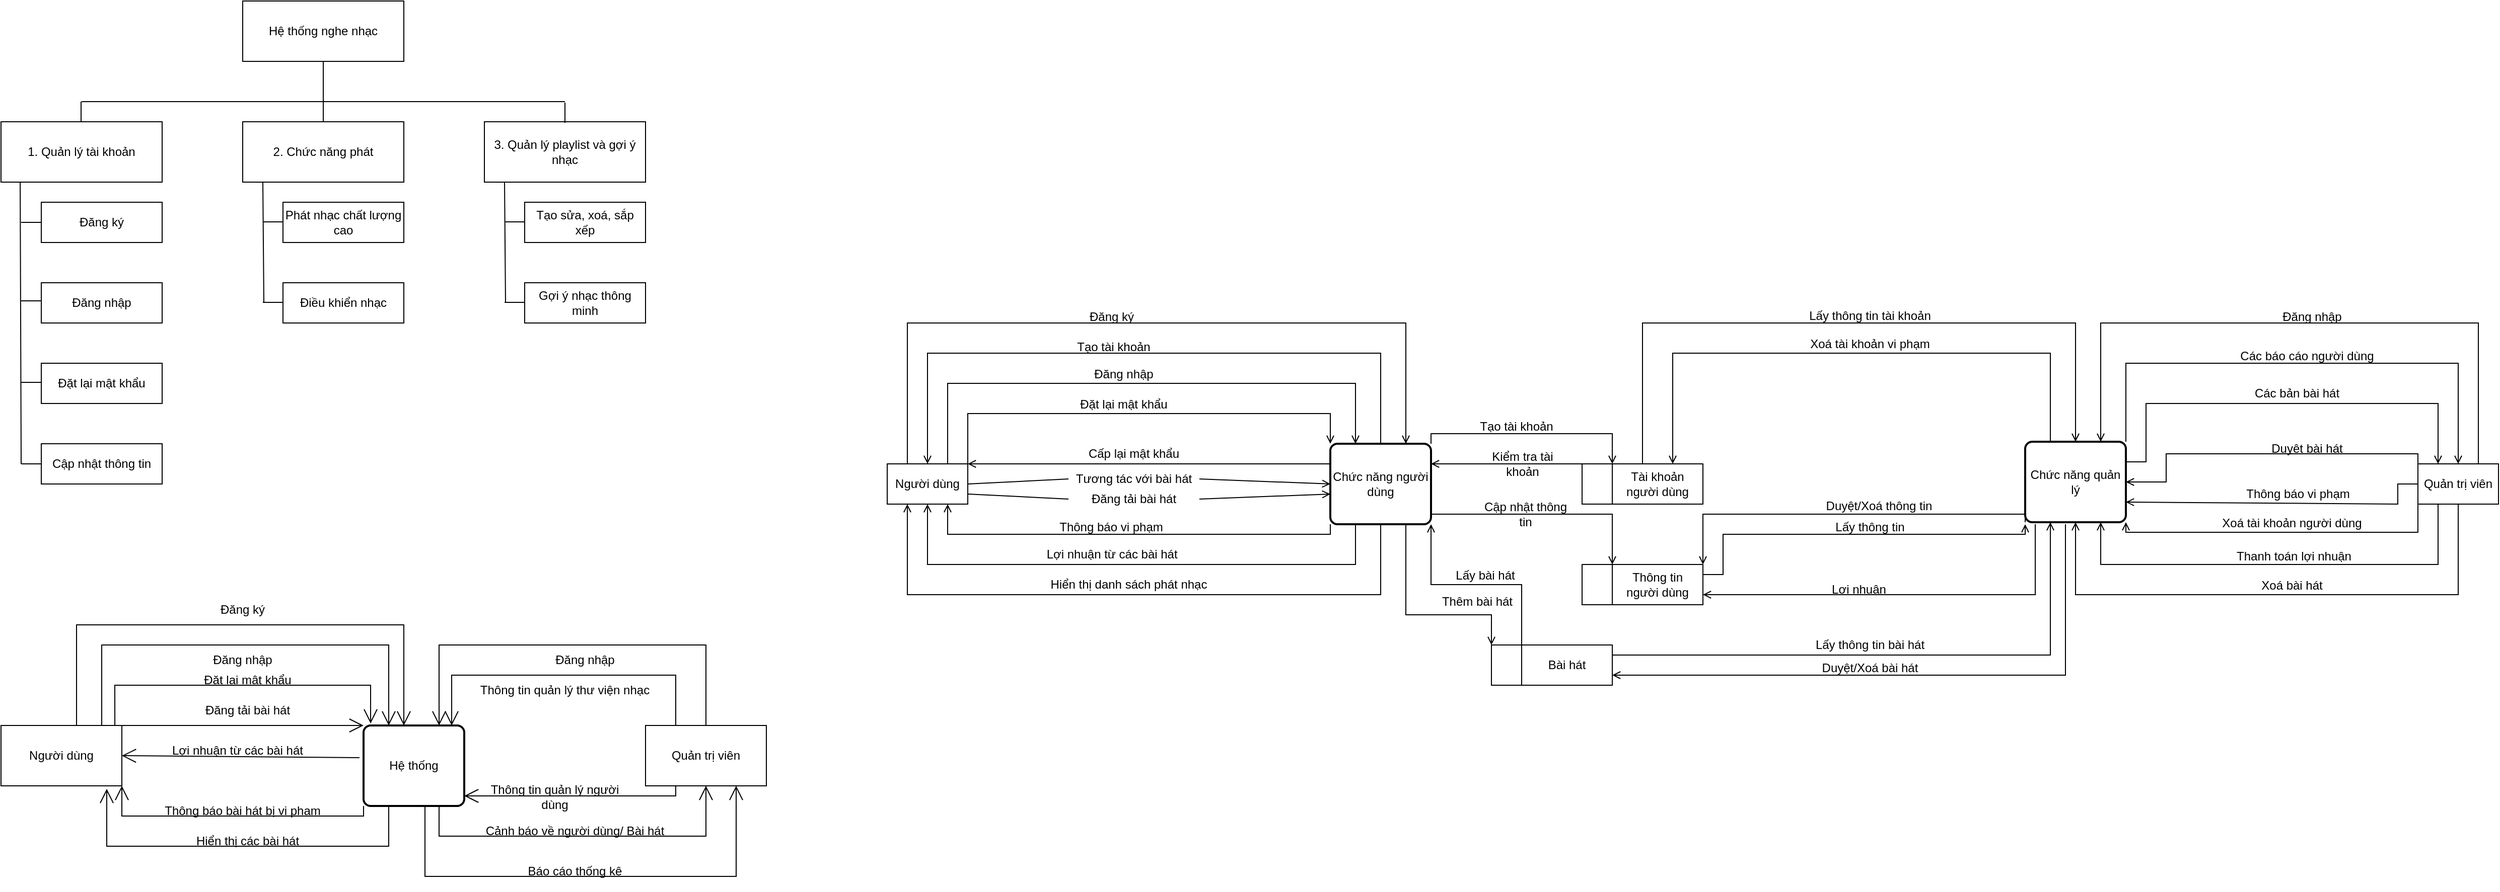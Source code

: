 <mxfile version="28.2.0">
  <diagram name="Page-1" id="jg1glHqC9N-LQ5U4aJBM">
    <mxGraphModel grid="1" page="1" gridSize="10" guides="1" tooltips="1" connect="1" arrows="1" fold="1" pageScale="1" pageWidth="850" pageHeight="1100" math="0" shadow="0">
      <root>
        <mxCell id="0" />
        <mxCell id="1" parent="0" />
        <mxCell id="XzdDx6QtaAeYaHs__PBW-1" value="Hệ thống nghe nhạc" style="rounded=0;whiteSpace=wrap;html=1;" vertex="1" parent="1">
          <mxGeometry x="280" y="160" width="160" height="60" as="geometry" />
        </mxCell>
        <mxCell id="XzdDx6QtaAeYaHs__PBW-2" value="1. Quản lý tài khoản" style="rounded=0;whiteSpace=wrap;html=1;" vertex="1" parent="1">
          <mxGeometry x="40" y="280" width="160" height="60" as="geometry" />
        </mxCell>
        <mxCell id="XzdDx6QtaAeYaHs__PBW-5" value="2. Chức năng phát" style="rounded=0;whiteSpace=wrap;html=1;" vertex="1" parent="1">
          <mxGeometry x="280" y="280" width="160" height="60" as="geometry" />
        </mxCell>
        <mxCell id="XzdDx6QtaAeYaHs__PBW-7" value="3. Quản lý playlist và gợi ý nhạc" style="rounded=0;whiteSpace=wrap;html=1;" vertex="1" parent="1">
          <mxGeometry x="520" y="280" width="160" height="60" as="geometry" />
        </mxCell>
        <mxCell id="XzdDx6QtaAeYaHs__PBW-8" value="Đăng ký" style="rounded=0;whiteSpace=wrap;html=1;" vertex="1" parent="1">
          <mxGeometry x="80" y="360" width="120" height="40" as="geometry" />
        </mxCell>
        <mxCell id="XzdDx6QtaAeYaHs__PBW-9" value="Đăng nhập" style="rounded=0;whiteSpace=wrap;html=1;" vertex="1" parent="1">
          <mxGeometry x="80" y="440" width="120" height="40" as="geometry" />
        </mxCell>
        <mxCell id="XzdDx6QtaAeYaHs__PBW-10" value="Đặt lại mật khẩu" style="rounded=0;whiteSpace=wrap;html=1;" vertex="1" parent="1">
          <mxGeometry x="80" y="520" width="120" height="40" as="geometry" />
        </mxCell>
        <mxCell id="XzdDx6QtaAeYaHs__PBW-11" value="Cập nhật thông tin" style="rounded=0;whiteSpace=wrap;html=1;" vertex="1" parent="1">
          <mxGeometry x="80" y="600" width="120" height="40" as="geometry" />
        </mxCell>
        <mxCell id="XzdDx6QtaAeYaHs__PBW-12" value="Tạo sửa, xoá, sắp xếp" style="rounded=0;whiteSpace=wrap;html=1;" vertex="1" parent="1">
          <mxGeometry x="560" y="360" width="120" height="40" as="geometry" />
        </mxCell>
        <mxCell id="XzdDx6QtaAeYaHs__PBW-13" value="Phát nhạc chất lượng cao" style="rounded=0;whiteSpace=wrap;html=1;" vertex="1" parent="1">
          <mxGeometry x="320" y="360" width="120" height="40" as="geometry" />
        </mxCell>
        <mxCell id="XzdDx6QtaAeYaHs__PBW-14" value="Điều khiển nhạc" style="rounded=0;whiteSpace=wrap;html=1;" vertex="1" parent="1">
          <mxGeometry x="320" y="440" width="120" height="40" as="geometry" />
        </mxCell>
        <mxCell id="XzdDx6QtaAeYaHs__PBW-15" value="Gợi ý nhạc thông minh" style="rounded=0;whiteSpace=wrap;html=1;" vertex="1" parent="1">
          <mxGeometry x="560" y="440" width="120" height="40" as="geometry" />
        </mxCell>
        <mxCell id="XzdDx6QtaAeYaHs__PBW-16" value="" style="endArrow=none;html=1;rounded=0;exitX=0.119;exitY=1;exitDx=0;exitDy=0;exitPerimeter=0;" edge="1" parent="1" source="XzdDx6QtaAeYaHs__PBW-2">
          <mxGeometry width="50" height="50" relative="1" as="geometry">
            <mxPoint x="30" y="360" as="sourcePoint" />
            <mxPoint x="60" y="620" as="targetPoint" />
          </mxGeometry>
        </mxCell>
        <mxCell id="XzdDx6QtaAeYaHs__PBW-17" value="" style="endArrow=none;html=1;rounded=0;entryX=0;entryY=0.5;entryDx=0;entryDy=0;" edge="1" parent="1" target="XzdDx6QtaAeYaHs__PBW-8">
          <mxGeometry width="50" height="50" relative="1" as="geometry">
            <mxPoint x="60" y="380" as="sourcePoint" />
            <mxPoint x="210" y="710" as="targetPoint" />
          </mxGeometry>
        </mxCell>
        <mxCell id="XzdDx6QtaAeYaHs__PBW-18" value="" style="endArrow=none;html=1;rounded=0;entryX=0;entryY=0.5;entryDx=0;entryDy=0;" edge="1" parent="1">
          <mxGeometry width="50" height="50" relative="1" as="geometry">
            <mxPoint x="60" y="458" as="sourcePoint" />
            <mxPoint x="80" y="458" as="targetPoint" />
          </mxGeometry>
        </mxCell>
        <mxCell id="XzdDx6QtaAeYaHs__PBW-19" value="" style="endArrow=none;html=1;rounded=0;entryX=0;entryY=0.5;entryDx=0;entryDy=0;" edge="1" parent="1">
          <mxGeometry width="50" height="50" relative="1" as="geometry">
            <mxPoint x="60" y="539" as="sourcePoint" />
            <mxPoint x="80" y="539" as="targetPoint" />
          </mxGeometry>
        </mxCell>
        <mxCell id="XzdDx6QtaAeYaHs__PBW-20" value="" style="endArrow=none;html=1;rounded=0;entryX=0;entryY=0.5;entryDx=0;entryDy=0;" edge="1" parent="1">
          <mxGeometry width="50" height="50" relative="1" as="geometry">
            <mxPoint x="60" y="620" as="sourcePoint" />
            <mxPoint x="80" y="620" as="targetPoint" />
          </mxGeometry>
        </mxCell>
        <mxCell id="XzdDx6QtaAeYaHs__PBW-21" value="" style="endArrow=none;html=1;rounded=0;exitX=0.119;exitY=1;exitDx=0;exitDy=0;exitPerimeter=0;" edge="1" parent="1">
          <mxGeometry width="50" height="50" relative="1" as="geometry">
            <mxPoint x="300" y="340" as="sourcePoint" />
            <mxPoint x="301" y="460" as="targetPoint" />
          </mxGeometry>
        </mxCell>
        <mxCell id="XzdDx6QtaAeYaHs__PBW-23" value="" style="endArrow=none;html=1;rounded=0;entryX=0;entryY=0.5;entryDx=0;entryDy=0;" edge="1" parent="1">
          <mxGeometry width="50" height="50" relative="1" as="geometry">
            <mxPoint x="300" y="379.5" as="sourcePoint" />
            <mxPoint x="320" y="379.5" as="targetPoint" />
          </mxGeometry>
        </mxCell>
        <mxCell id="XzdDx6QtaAeYaHs__PBW-24" value="" style="endArrow=none;html=1;rounded=0;entryX=0;entryY=0.5;entryDx=0;entryDy=0;" edge="1" parent="1">
          <mxGeometry width="50" height="50" relative="1" as="geometry">
            <mxPoint x="300" y="459.5" as="sourcePoint" />
            <mxPoint x="320" y="459.5" as="targetPoint" />
          </mxGeometry>
        </mxCell>
        <mxCell id="XzdDx6QtaAeYaHs__PBW-25" value="" style="endArrow=none;html=1;rounded=0;exitX=0.119;exitY=1;exitDx=0;exitDy=0;exitPerimeter=0;" edge="1" parent="1">
          <mxGeometry width="50" height="50" relative="1" as="geometry">
            <mxPoint x="540" y="340" as="sourcePoint" />
            <mxPoint x="541" y="460" as="targetPoint" />
          </mxGeometry>
        </mxCell>
        <mxCell id="XzdDx6QtaAeYaHs__PBW-26" value="" style="endArrow=none;html=1;rounded=0;entryX=0;entryY=0.5;entryDx=0;entryDy=0;" edge="1" parent="1">
          <mxGeometry width="50" height="50" relative="1" as="geometry">
            <mxPoint x="540" y="379.5" as="sourcePoint" />
            <mxPoint x="560" y="379.5" as="targetPoint" />
          </mxGeometry>
        </mxCell>
        <mxCell id="XzdDx6QtaAeYaHs__PBW-27" value="" style="endArrow=none;html=1;rounded=0;entryX=0;entryY=0.5;entryDx=0;entryDy=0;" edge="1" parent="1">
          <mxGeometry width="50" height="50" relative="1" as="geometry">
            <mxPoint x="540" y="459.5" as="sourcePoint" />
            <mxPoint x="560" y="459.5" as="targetPoint" />
          </mxGeometry>
        </mxCell>
        <mxCell id="XzdDx6QtaAeYaHs__PBW-28" value="" style="endArrow=none;html=1;rounded=0;" edge="1" parent="1">
          <mxGeometry width="50" height="50" relative="1" as="geometry">
            <mxPoint x="120" y="260" as="sourcePoint" />
            <mxPoint x="600" y="260" as="targetPoint" />
          </mxGeometry>
        </mxCell>
        <mxCell id="XzdDx6QtaAeYaHs__PBW-29" value="" style="endArrow=none;html=1;rounded=0;entryX=0.5;entryY=1;entryDx=0;entryDy=0;exitX=0.5;exitY=0;exitDx=0;exitDy=0;" edge="1" parent="1" source="XzdDx6QtaAeYaHs__PBW-5" target="XzdDx6QtaAeYaHs__PBW-1">
          <mxGeometry width="50" height="50" relative="1" as="geometry">
            <mxPoint x="10" y="240" as="sourcePoint" />
            <mxPoint x="60" y="190" as="targetPoint" />
          </mxGeometry>
        </mxCell>
        <mxCell id="XzdDx6QtaAeYaHs__PBW-30" value="" style="endArrow=none;html=1;rounded=0;" edge="1" parent="1">
          <mxGeometry width="50" height="50" relative="1" as="geometry">
            <mxPoint x="119.5" y="280" as="sourcePoint" />
            <mxPoint x="119.5" y="260" as="targetPoint" />
          </mxGeometry>
        </mxCell>
        <mxCell id="XzdDx6QtaAeYaHs__PBW-34" value="" style="endArrow=none;html=1;rounded=0;" edge="1" parent="1">
          <mxGeometry width="50" height="50" relative="1" as="geometry">
            <mxPoint x="600" y="281" as="sourcePoint" />
            <mxPoint x="600" y="261" as="targetPoint" />
          </mxGeometry>
        </mxCell>
        <mxCell id="XzdDx6QtaAeYaHs__PBW-36" value="Hệ thống" style="rounded=1;whiteSpace=wrap;html=1;absoluteArcSize=1;arcSize=14;strokeWidth=2;" vertex="1" parent="1">
          <mxGeometry x="400" y="880" width="100" height="80" as="geometry" />
        </mxCell>
        <mxCell id="XzdDx6QtaAeYaHs__PBW-38" value="Người dùng" style="rounded=0;whiteSpace=wrap;html=1;" vertex="1" parent="1">
          <mxGeometry x="40" y="880" width="120" height="60" as="geometry" />
        </mxCell>
        <mxCell id="XzdDx6QtaAeYaHs__PBW-68" value="Quản trị viên" style="rounded=0;whiteSpace=wrap;html=1;" vertex="1" parent="1">
          <mxGeometry x="680" y="880" width="120" height="60" as="geometry" />
        </mxCell>
        <mxCell id="XzdDx6QtaAeYaHs__PBW-69" value="" style="endArrow=open;endFill=1;endSize=12;html=1;rounded=0;entryX=0.25;entryY=0;entryDx=0;entryDy=0;edgeStyle=orthogonalEdgeStyle;" edge="1" parent="1" target="XzdDx6QtaAeYaHs__PBW-36">
          <mxGeometry width="160" relative="1" as="geometry">
            <mxPoint x="140" y="880" as="sourcePoint" />
            <mxPoint x="270" y="1050" as="targetPoint" />
            <Array as="points">
              <mxPoint x="140" y="880" />
              <mxPoint x="140" y="800" />
              <mxPoint x="425" y="800" />
            </Array>
          </mxGeometry>
        </mxCell>
        <mxCell id="XzdDx6QtaAeYaHs__PBW-70" value="Đăng ký" style="text;html=1;align=center;verticalAlign=middle;whiteSpace=wrap;rounded=0;" vertex="1" parent="1">
          <mxGeometry x="250" y="750" width="60" height="30" as="geometry" />
        </mxCell>
        <mxCell id="XzdDx6QtaAeYaHs__PBW-71" value="" style="endArrow=open;endFill=1;endSize=12;html=1;rounded=0;exitX=0.5;exitY=0;exitDx=0;exitDy=0;entryX=0.25;entryY=0;entryDx=0;entryDy=0;edgeStyle=orthogonalEdgeStyle;" edge="1" parent="1">
          <mxGeometry width="160" relative="1" as="geometry">
            <mxPoint x="115" y="880" as="sourcePoint" />
            <mxPoint x="440" y="880" as="targetPoint" />
            <Array as="points">
              <mxPoint x="115" y="780" />
              <mxPoint x="440" y="780" />
            </Array>
          </mxGeometry>
        </mxCell>
        <mxCell id="XzdDx6QtaAeYaHs__PBW-72" value="Đăng nhập" style="text;html=1;align=center;verticalAlign=middle;whiteSpace=wrap;rounded=0;" vertex="1" parent="1">
          <mxGeometry x="245" y="800" width="70" height="30" as="geometry" />
        </mxCell>
        <mxCell id="XzdDx6QtaAeYaHs__PBW-73" value="" style="endArrow=open;endFill=1;endSize=12;html=1;rounded=0;exitX=0.25;exitY=1;exitDx=0;exitDy=0;edgeStyle=orthogonalEdgeStyle;entryX=0.875;entryY=1.05;entryDx=0;entryDy=0;entryPerimeter=0;" edge="1" parent="1" source="XzdDx6QtaAeYaHs__PBW-36" target="XzdDx6QtaAeYaHs__PBW-38">
          <mxGeometry width="160" relative="1" as="geometry">
            <mxPoint x="134" y="1080" as="sourcePoint" />
            <mxPoint x="424" y="1100" as="targetPoint" />
            <Array as="points">
              <mxPoint x="425" y="1000" />
              <mxPoint x="145" y="1000" />
            </Array>
          </mxGeometry>
        </mxCell>
        <mxCell id="XzdDx6QtaAeYaHs__PBW-74" value="Hiển thị các bài hát" style="text;html=1;align=center;verticalAlign=middle;whiteSpace=wrap;rounded=0;" vertex="1" parent="1">
          <mxGeometry x="230" y="980" width="110" height="30" as="geometry" />
        </mxCell>
        <mxCell id="XzdDx6QtaAeYaHs__PBW-79" value="" style="endArrow=open;endFill=1;endSize=12;html=1;rounded=0;edgeStyle=orthogonalEdgeStyle;exitX=0.942;exitY=0;exitDx=0;exitDy=0;exitPerimeter=0;entryX=0.07;entryY=-0.025;entryDx=0;entryDy=0;entryPerimeter=0;" edge="1" parent="1" source="XzdDx6QtaAeYaHs__PBW-38" target="XzdDx6QtaAeYaHs__PBW-36">
          <mxGeometry width="160" relative="1" as="geometry">
            <mxPoint x="155" y="910" as="sourcePoint" />
            <mxPoint x="360" y="880" as="targetPoint" />
            <Array as="points">
              <mxPoint x="153" y="840" />
              <mxPoint x="407" y="840" />
            </Array>
          </mxGeometry>
        </mxCell>
        <mxCell id="XzdDx6QtaAeYaHs__PBW-80" value="Đặt lại mật khẩu" style="text;html=1;align=center;verticalAlign=middle;whiteSpace=wrap;rounded=0;" vertex="1" parent="1">
          <mxGeometry x="240" y="820" width="90" height="30" as="geometry" />
        </mxCell>
        <mxCell id="XzdDx6QtaAeYaHs__PBW-83" value="" style="endArrow=open;endFill=1;endSize=12;html=1;rounded=0;entryX=0.75;entryY=0;entryDx=0;entryDy=0;exitX=0.5;exitY=0;exitDx=0;exitDy=0;edgeStyle=orthogonalEdgeStyle;" edge="1" parent="1" source="XzdDx6QtaAeYaHs__PBW-68" target="XzdDx6QtaAeYaHs__PBW-36">
          <mxGeometry width="160" relative="1" as="geometry">
            <mxPoint x="500" y="680" as="sourcePoint" />
            <mxPoint x="660" y="680" as="targetPoint" />
            <Array as="points">
              <mxPoint x="740" y="800" />
              <mxPoint x="475" y="800" />
            </Array>
          </mxGeometry>
        </mxCell>
        <mxCell id="XzdDx6QtaAeYaHs__PBW-84" value="Đăng nhập" style="text;html=1;align=center;verticalAlign=middle;whiteSpace=wrap;rounded=0;" vertex="1" parent="1">
          <mxGeometry x="585" y="800" width="70" height="30" as="geometry" />
        </mxCell>
        <mxCell id="XzdDx6QtaAeYaHs__PBW-85" value="" style="endArrow=open;endFill=1;endSize=12;html=1;rounded=0;entryX=0.75;entryY=0;entryDx=0;entryDy=0;edgeStyle=orthogonalEdgeStyle;" edge="1" parent="1">
          <mxGeometry width="160" relative="1" as="geometry">
            <mxPoint x="710" y="880" as="sourcePoint" />
            <mxPoint x="487.5" y="880" as="targetPoint" />
            <Array as="points">
              <mxPoint x="710" y="880" />
              <mxPoint x="710" y="830" />
              <mxPoint x="488" y="830" />
            </Array>
          </mxGeometry>
        </mxCell>
        <mxCell id="XzdDx6QtaAeYaHs__PBW-86" value="Thông tin quản lý thư viện nhạc" style="text;html=1;align=center;verticalAlign=middle;whiteSpace=wrap;rounded=0;" vertex="1" parent="1">
          <mxGeometry x="500" y="830" width="200" height="30" as="geometry" />
        </mxCell>
        <mxCell id="XzdDx6QtaAeYaHs__PBW-87" value="" style="endArrow=open;endFill=1;endSize=12;html=1;rounded=0;exitX=0.25;exitY=1;exitDx=0;exitDy=0;edgeStyle=orthogonalEdgeStyle;" edge="1" parent="1" source="XzdDx6QtaAeYaHs__PBW-68">
          <mxGeometry width="160" relative="1" as="geometry">
            <mxPoint x="590" y="1040" as="sourcePoint" />
            <mxPoint x="500" y="950" as="targetPoint" />
            <Array as="points">
              <mxPoint x="710" y="950" />
              <mxPoint x="500" y="950" />
            </Array>
          </mxGeometry>
        </mxCell>
        <mxCell id="XzdDx6QtaAeYaHs__PBW-88" value="Thông tin quản lý người dùng" style="text;html=1;align=center;verticalAlign=middle;whiteSpace=wrap;rounded=0;" vertex="1" parent="1">
          <mxGeometry x="520" y="936" width="140" height="30" as="geometry" />
        </mxCell>
        <mxCell id="XzdDx6QtaAeYaHs__PBW-89" value="" style="endArrow=open;endFill=1;endSize=12;html=1;rounded=0;exitX=0.75;exitY=1;exitDx=0;exitDy=0;entryX=0.5;entryY=1;entryDx=0;entryDy=0;edgeStyle=orthogonalEdgeStyle;" edge="1" parent="1" source="XzdDx6QtaAeYaHs__PBW-36" target="XzdDx6QtaAeYaHs__PBW-68">
          <mxGeometry width="160" relative="1" as="geometry">
            <mxPoint x="590" y="1010" as="sourcePoint" />
            <mxPoint x="750" y="1010" as="targetPoint" />
            <Array as="points">
              <mxPoint x="475" y="990" />
              <mxPoint x="740" y="990" />
            </Array>
          </mxGeometry>
        </mxCell>
        <mxCell id="XzdDx6QtaAeYaHs__PBW-90" value="Cảnh báo về người dùng/ Bài hát" style="text;html=1;align=center;verticalAlign=middle;whiteSpace=wrap;rounded=0;" vertex="1" parent="1">
          <mxGeometry x="510" y="970" width="200" height="30" as="geometry" />
        </mxCell>
        <mxCell id="XzdDx6QtaAeYaHs__PBW-91" value="" style="endArrow=open;endFill=1;endSize=12;html=1;rounded=0;exitX=0.61;exitY=1;exitDx=0;exitDy=0;exitPerimeter=0;entryX=0.75;entryY=1;entryDx=0;entryDy=0;edgeStyle=orthogonalEdgeStyle;" edge="1" parent="1" source="XzdDx6QtaAeYaHs__PBW-36" target="XzdDx6QtaAeYaHs__PBW-68">
          <mxGeometry width="160" relative="1" as="geometry">
            <mxPoint x="540" y="1070" as="sourcePoint" />
            <mxPoint x="700" y="1070" as="targetPoint" />
            <Array as="points">
              <mxPoint x="461" y="1030" />
              <mxPoint x="770" y="1030" />
            </Array>
          </mxGeometry>
        </mxCell>
        <mxCell id="XzdDx6QtaAeYaHs__PBW-92" value="Báo cáo thống kê" style="text;html=1;align=center;verticalAlign=middle;whiteSpace=wrap;rounded=0;" vertex="1" parent="1">
          <mxGeometry x="530" y="1010" width="160" height="30" as="geometry" />
        </mxCell>
        <mxCell id="XzdDx6QtaAeYaHs__PBW-93" value="Chức năng người dùng" style="rounded=1;whiteSpace=wrap;html=1;absoluteArcSize=1;arcSize=14;strokeWidth=2;" vertex="1" parent="1">
          <mxGeometry x="1360" y="600" width="100" height="80" as="geometry" />
        </mxCell>
        <mxCell id="XzdDx6QtaAeYaHs__PBW-94" value="Chức năng quản lý" style="rounded=1;whiteSpace=wrap;html=1;absoluteArcSize=1;arcSize=14;strokeWidth=2;" vertex="1" parent="1">
          <mxGeometry x="2050" y="598" width="100" height="80" as="geometry" />
        </mxCell>
        <mxCell id="XzdDx6QtaAeYaHs__PBW-95" value="Người dùng" style="rounded=0;whiteSpace=wrap;html=1;" vertex="1" parent="1">
          <mxGeometry x="920" y="620" width="80" height="40" as="geometry" />
        </mxCell>
        <mxCell id="XzdDx6QtaAeYaHs__PBW-96" value="Quản trị viên" style="rounded=0;whiteSpace=wrap;html=1;" vertex="1" parent="1">
          <mxGeometry x="2440" y="620" width="80" height="40" as="geometry" />
        </mxCell>
        <mxCell id="XzdDx6QtaAeYaHs__PBW-97" value="" style="endArrow=open;endFill=1;endSize=12;html=1;rounded=0;exitX=1;exitY=0;exitDx=0;exitDy=0;entryX=0;entryY=0;entryDx=0;entryDy=0;" edge="1" parent="1" source="XzdDx6QtaAeYaHs__PBW-38" target="XzdDx6QtaAeYaHs__PBW-36">
          <mxGeometry width="160" relative="1" as="geometry">
            <mxPoint x="170" y="980" as="sourcePoint" />
            <mxPoint x="424" y="978" as="targetPoint" />
          </mxGeometry>
        </mxCell>
        <mxCell id="XzdDx6QtaAeYaHs__PBW-98" value="Đăng tải bài hát" style="text;html=1;align=center;verticalAlign=middle;whiteSpace=wrap;rounded=0;" vertex="1" parent="1">
          <mxGeometry x="240" y="850" width="90" height="30" as="geometry" />
        </mxCell>
        <mxCell id="XzdDx6QtaAeYaHs__PBW-99" value="" style="endArrow=open;endFill=1;endSize=12;html=1;rounded=0;exitX=-0.04;exitY=0.4;exitDx=0;exitDy=0;exitPerimeter=0;" edge="1" parent="1" source="XzdDx6QtaAeYaHs__PBW-36">
          <mxGeometry width="160" relative="1" as="geometry">
            <mxPoint x="400" y="905" as="sourcePoint" />
            <mxPoint x="160" y="910" as="targetPoint" />
          </mxGeometry>
        </mxCell>
        <mxCell id="XzdDx6QtaAeYaHs__PBW-100" value="Lợi nhuận từ các bài hát" style="text;html=1;align=center;verticalAlign=middle;whiteSpace=wrap;rounded=0;" vertex="1" parent="1">
          <mxGeometry x="200" y="890" width="150" height="30" as="geometry" />
        </mxCell>
        <mxCell id="XzdDx6QtaAeYaHs__PBW-101" value="" style="endArrow=open;endFill=1;endSize=12;html=1;rounded=0;exitX=0;exitY=1;exitDx=0;exitDy=0;entryX=1;entryY=1;entryDx=0;entryDy=0;edgeStyle=orthogonalEdgeStyle;" edge="1" parent="1" source="XzdDx6QtaAeYaHs__PBW-36" target="XzdDx6QtaAeYaHs__PBW-38">
          <mxGeometry width="160" relative="1" as="geometry">
            <mxPoint x="426" y="952" as="sourcePoint" />
            <mxPoint x="190" y="950" as="targetPoint" />
          </mxGeometry>
        </mxCell>
        <mxCell id="XzdDx6QtaAeYaHs__PBW-102" value="Thông báo bài hát bị vi phạm" style="text;html=1;align=center;verticalAlign=middle;whiteSpace=wrap;rounded=0;" vertex="1" parent="1">
          <mxGeometry x="170" y="950" width="220" height="30" as="geometry" />
        </mxCell>
        <mxCell id="XzdDx6QtaAeYaHs__PBW-103" value="" style="endArrow=open;html=1;rounded=0;endFill=0;exitX=1;exitY=0.5;exitDx=0;exitDy=0;entryX=0;entryY=0.5;entryDx=0;entryDy=0;" edge="1" parent="1" source="XzdDx6QtaAeYaHs__PBW-104" target="XzdDx6QtaAeYaHs__PBW-93">
          <mxGeometry width="50" height="50" relative="1" as="geometry">
            <mxPoint x="1120" y="630" as="sourcePoint" />
            <mxPoint x="1170" y="580" as="targetPoint" />
          </mxGeometry>
        </mxCell>
        <mxCell id="XzdDx6QtaAeYaHs__PBW-105" value="" style="endArrow=open;html=1;rounded=0;endFill=0;exitX=1;exitY=0.5;exitDx=0;exitDy=0;entryX=0;entryY=0.5;entryDx=0;entryDy=0;" edge="1" parent="1" source="XzdDx6QtaAeYaHs__PBW-106">
          <mxGeometry width="50" height="50" relative="1" as="geometry">
            <mxPoint x="1000" y="650" as="sourcePoint" />
            <mxPoint x="1360" y="650" as="targetPoint" />
          </mxGeometry>
        </mxCell>
        <mxCell id="XzdDx6QtaAeYaHs__PBW-107" value="" style="endArrow=none;html=1;rounded=0;endFill=0;exitX=1;exitY=0.5;exitDx=0;exitDy=0;entryX=0;entryY=0.5;entryDx=0;entryDy=0;" edge="1" parent="1" target="XzdDx6QtaAeYaHs__PBW-106">
          <mxGeometry width="50" height="50" relative="1" as="geometry">
            <mxPoint x="1000" y="650" as="sourcePoint" />
            <mxPoint x="1360" y="650" as="targetPoint" />
          </mxGeometry>
        </mxCell>
        <mxCell id="XzdDx6QtaAeYaHs__PBW-106" value="Đăng tải bài hát" style="text;html=1;align=center;verticalAlign=middle;whiteSpace=wrap;rounded=0;" vertex="1" parent="1">
          <mxGeometry x="1100" y="640" width="130" height="30" as="geometry" />
        </mxCell>
        <mxCell id="XzdDx6QtaAeYaHs__PBW-108" value="" style="endArrow=none;html=1;rounded=0;endFill=0;exitX=1;exitY=0.5;exitDx=0;exitDy=0;entryX=0;entryY=0.5;entryDx=0;entryDy=0;" edge="1" parent="1" source="XzdDx6QtaAeYaHs__PBW-95" target="XzdDx6QtaAeYaHs__PBW-104">
          <mxGeometry width="50" height="50" relative="1" as="geometry">
            <mxPoint x="1000" y="640" as="sourcePoint" />
            <mxPoint x="1360" y="640" as="targetPoint" />
          </mxGeometry>
        </mxCell>
        <mxCell id="XzdDx6QtaAeYaHs__PBW-104" value="Tương tác với bài hát" style="text;html=1;align=center;verticalAlign=middle;whiteSpace=wrap;rounded=0;" vertex="1" parent="1">
          <mxGeometry x="1100" y="620" width="130" height="30" as="geometry" />
        </mxCell>
        <mxCell id="XzdDx6QtaAeYaHs__PBW-111" value="" style="endArrow=open;html=1;rounded=0;endFill=0;exitX=0;exitY=1;exitDx=0;exitDy=0;entryX=0.75;entryY=1;entryDx=0;entryDy=0;edgeStyle=orthogonalEdgeStyle;" edge="1" parent="1" source="XzdDx6QtaAeYaHs__PBW-93" target="XzdDx6QtaAeYaHs__PBW-95">
          <mxGeometry width="50" height="50" relative="1" as="geometry">
            <mxPoint x="1070" y="750" as="sourcePoint" />
            <mxPoint x="1200" y="755" as="targetPoint" />
          </mxGeometry>
        </mxCell>
        <mxCell id="XzdDx6QtaAeYaHs__PBW-114" value="Thông báo vi phạm" style="text;html=1;align=center;verticalAlign=middle;whiteSpace=wrap;rounded=0;" vertex="1" parent="1">
          <mxGeometry x="1090" y="668" width="105" height="30" as="geometry" />
        </mxCell>
        <mxCell id="XzdDx6QtaAeYaHs__PBW-115" value="" style="endArrow=open;html=1;rounded=0;endFill=0;exitX=0.25;exitY=0;exitDx=0;exitDy=0;entryX=0.75;entryY=0;entryDx=0;entryDy=0;edgeStyle=orthogonalEdgeStyle;" edge="1" parent="1" source="XzdDx6QtaAeYaHs__PBW-95" target="XzdDx6QtaAeYaHs__PBW-93">
          <mxGeometry width="50" height="50" relative="1" as="geometry">
            <mxPoint x="1355" y="420" as="sourcePoint" />
            <mxPoint x="975" y="400" as="targetPoint" />
            <Array as="points">
              <mxPoint x="940" y="480" />
              <mxPoint x="1435" y="480" />
            </Array>
          </mxGeometry>
        </mxCell>
        <mxCell id="XzdDx6QtaAeYaHs__PBW-116" value="Đăng ký" style="text;html=1;align=center;verticalAlign=middle;whiteSpace=wrap;rounded=0;" vertex="1" parent="1">
          <mxGeometry x="1113" y="459" width="60" height="30" as="geometry" />
        </mxCell>
        <mxCell id="XzdDx6QtaAeYaHs__PBW-117" value="" style="endArrow=open;html=1;rounded=0;endFill=0;exitX=0.5;exitY=0;exitDx=0;exitDy=0;entryX=0.5;entryY=0;entryDx=0;entryDy=0;edgeStyle=orthogonalEdgeStyle;" edge="1" parent="1" source="XzdDx6QtaAeYaHs__PBW-93" target="XzdDx6QtaAeYaHs__PBW-95">
          <mxGeometry width="50" height="50" relative="1" as="geometry">
            <mxPoint x="1400" y="540" as="sourcePoint" />
            <mxPoint x="1020" y="520" as="targetPoint" />
            <Array as="points">
              <mxPoint x="1410" y="510" />
              <mxPoint x="960" y="510" />
            </Array>
          </mxGeometry>
        </mxCell>
        <mxCell id="XzdDx6QtaAeYaHs__PBW-118" value="Tạo tài khoản" style="text;html=1;align=center;verticalAlign=middle;whiteSpace=wrap;rounded=0;" vertex="1" parent="1">
          <mxGeometry x="1080" y="489" width="130" height="30" as="geometry" />
        </mxCell>
        <mxCell id="XzdDx6QtaAeYaHs__PBW-119" value="" style="endArrow=open;html=1;rounded=0;endFill=0;entryX=0.25;entryY=0;entryDx=0;entryDy=0;edgeStyle=orthogonalEdgeStyle;exitX=0.75;exitY=0;exitDx=0;exitDy=0;" edge="1" parent="1" source="XzdDx6QtaAeYaHs__PBW-95" target="XzdDx6QtaAeYaHs__PBW-93">
          <mxGeometry width="50" height="50" relative="1" as="geometry">
            <mxPoint x="985" y="410" as="sourcePoint" />
            <mxPoint x="1460" y="420" as="targetPoint" />
            <Array as="points">
              <mxPoint x="980" y="540" />
              <mxPoint x="1385" y="540" />
            </Array>
          </mxGeometry>
        </mxCell>
        <mxCell id="XzdDx6QtaAeYaHs__PBW-120" value="Đăng nhập" style="text;html=1;align=center;verticalAlign=middle;whiteSpace=wrap;rounded=0;" vertex="1" parent="1">
          <mxGeometry x="1090" y="516" width="130" height="30" as="geometry" />
        </mxCell>
        <mxCell id="XzdDx6QtaAeYaHs__PBW-121" value="" style="endArrow=open;html=1;rounded=0;endFill=0;entryX=0;entryY=0;entryDx=0;entryDy=0;edgeStyle=orthogonalEdgeStyle;exitX=1;exitY=0;exitDx=0;exitDy=0;" edge="1" parent="1" source="XzdDx6QtaAeYaHs__PBW-95" target="XzdDx6QtaAeYaHs__PBW-93">
          <mxGeometry width="50" height="50" relative="1" as="geometry">
            <mxPoint x="1030" y="640" as="sourcePoint" />
            <mxPoint x="1435" y="620" as="targetPoint" />
            <Array as="points">
              <mxPoint x="1000" y="570" />
              <mxPoint x="1360" y="570" />
            </Array>
          </mxGeometry>
        </mxCell>
        <mxCell id="XzdDx6QtaAeYaHs__PBW-122" value="Đặt lại mật khẩu" style="text;html=1;align=center;verticalAlign=middle;whiteSpace=wrap;rounded=0;" vertex="1" parent="1">
          <mxGeometry x="1090" y="546" width="130" height="30" as="geometry" />
        </mxCell>
        <mxCell id="XzdDx6QtaAeYaHs__PBW-123" value="" style="endArrow=open;html=1;rounded=0;endFill=0;exitX=0;exitY=0.25;exitDx=0;exitDy=0;entryX=1;entryY=0;entryDx=0;entryDy=0;" edge="1" parent="1" source="XzdDx6QtaAeYaHs__PBW-93" target="XzdDx6QtaAeYaHs__PBW-95">
          <mxGeometry width="50" height="50" relative="1" as="geometry">
            <mxPoint x="1770" y="590" as="sourcePoint" />
            <mxPoint x="1320" y="610" as="targetPoint" />
          </mxGeometry>
        </mxCell>
        <mxCell id="XzdDx6QtaAeYaHs__PBW-124" value="Cấp lại mật khẩu" style="text;html=1;align=center;verticalAlign=middle;whiteSpace=wrap;rounded=0;" vertex="1" parent="1">
          <mxGeometry x="1100" y="595" width="130" height="30" as="geometry" />
        </mxCell>
        <mxCell id="XzdDx6QtaAeYaHs__PBW-125" value="" style="endArrow=open;html=1;rounded=0;endFill=0;exitX=0.25;exitY=1;exitDx=0;exitDy=0;entryX=0.5;entryY=1;entryDx=0;entryDy=0;edgeStyle=orthogonalEdgeStyle;" edge="1" parent="1" source="XzdDx6QtaAeYaHs__PBW-93" target="XzdDx6QtaAeYaHs__PBW-95">
          <mxGeometry width="50" height="50" relative="1" as="geometry">
            <mxPoint x="1320" y="760" as="sourcePoint" />
            <mxPoint x="940" y="740" as="targetPoint" />
            <Array as="points">
              <mxPoint x="1385" y="720" />
              <mxPoint x="960" y="720" />
            </Array>
          </mxGeometry>
        </mxCell>
        <mxCell id="XzdDx6QtaAeYaHs__PBW-126" value="Lợi nhuận từ các bài hát&amp;nbsp;" style="text;html=1;align=center;verticalAlign=middle;whiteSpace=wrap;rounded=0;" vertex="1" parent="1">
          <mxGeometry x="1070" y="695" width="150" height="30" as="geometry" />
        </mxCell>
        <mxCell id="XzdDx6QtaAeYaHs__PBW-127" value="" style="endArrow=open;html=1;rounded=0;endFill=0;exitX=0.5;exitY=1;exitDx=0;exitDy=0;entryX=0.25;entryY=1;entryDx=0;entryDy=0;edgeStyle=orthogonalEdgeStyle;" edge="1" parent="1" source="XzdDx6QtaAeYaHs__PBW-93" target="XzdDx6QtaAeYaHs__PBW-95">
          <mxGeometry width="50" height="50" relative="1" as="geometry">
            <mxPoint x="1445" y="730" as="sourcePoint" />
            <mxPoint x="1020" y="710" as="targetPoint" />
            <Array as="points">
              <mxPoint x="1410" y="750" />
              <mxPoint x="940" y="750" />
            </Array>
          </mxGeometry>
        </mxCell>
        <mxCell id="XzdDx6QtaAeYaHs__PBW-128" value="Hiển thị danh sách phát nhạc" style="text;html=1;align=center;verticalAlign=middle;whiteSpace=wrap;rounded=0;" vertex="1" parent="1">
          <mxGeometry x="1080" y="725" width="160" height="30" as="geometry" />
        </mxCell>
        <mxCell id="XzdDx6QtaAeYaHs__PBW-132" value="" style="rounded=0;whiteSpace=wrap;html=1;" vertex="1" parent="1">
          <mxGeometry x="1610" y="620" width="120" height="40" as="geometry" />
        </mxCell>
        <mxCell id="XzdDx6QtaAeYaHs__PBW-133" value="" style="endArrow=none;html=1;rounded=0;entryX=0.25;entryY=0;entryDx=0;entryDy=0;exitX=0.25;exitY=1;exitDx=0;exitDy=0;" edge="1" parent="1" source="XzdDx6QtaAeYaHs__PBW-132" target="XzdDx6QtaAeYaHs__PBW-132">
          <mxGeometry width="50" height="50" relative="1" as="geometry">
            <mxPoint x="1510" y="660" as="sourcePoint" />
            <mxPoint x="1560" y="610" as="targetPoint" />
          </mxGeometry>
        </mxCell>
        <mxCell id="XzdDx6QtaAeYaHs__PBW-134" value="Tài khoản người dùng" style="text;html=1;align=center;verticalAlign=middle;whiteSpace=wrap;rounded=0;" vertex="1" parent="1">
          <mxGeometry x="1650" y="625" width="70" height="30" as="geometry" />
        </mxCell>
        <mxCell id="XzdDx6QtaAeYaHs__PBW-135" value="" style="endArrow=open;html=1;rounded=0;endFill=0;entryX=0.25;entryY=0;entryDx=0;entryDy=0;edgeStyle=orthogonalEdgeStyle;exitX=1;exitY=0;exitDx=0;exitDy=0;" edge="1" parent="1" source="XzdDx6QtaAeYaHs__PBW-93" target="XzdDx6QtaAeYaHs__PBW-132">
          <mxGeometry width="50" height="50" relative="1" as="geometry">
            <mxPoint x="1590" y="575" as="sourcePoint" />
            <mxPoint x="1950" y="555" as="targetPoint" />
          </mxGeometry>
        </mxCell>
        <mxCell id="XzdDx6QtaAeYaHs__PBW-136" value="Tạo tài khoản" style="text;html=1;align=center;verticalAlign=middle;whiteSpace=wrap;rounded=0;" vertex="1" parent="1">
          <mxGeometry x="1500" y="568" width="90" height="30" as="geometry" />
        </mxCell>
        <mxCell id="XzdDx6QtaAeYaHs__PBW-137" value="" style="endArrow=open;html=1;rounded=0;endFill=0;exitX=0;exitY=0;exitDx=0;exitDy=0;entryX=1;entryY=0.25;entryDx=0;entryDy=0;" edge="1" parent="1" source="XzdDx6QtaAeYaHs__PBW-132" target="XzdDx6QtaAeYaHs__PBW-93">
          <mxGeometry width="50" height="50" relative="1" as="geometry">
            <mxPoint x="1940" y="790" as="sourcePoint" />
            <mxPoint x="1560" y="770" as="targetPoint" />
          </mxGeometry>
        </mxCell>
        <mxCell id="XzdDx6QtaAeYaHs__PBW-138" value="Kiểm tra tài khoản" style="text;html=1;align=center;verticalAlign=middle;whiteSpace=wrap;rounded=0;" vertex="1" parent="1">
          <mxGeometry x="1506" y="605" width="90" height="30" as="geometry" />
        </mxCell>
        <mxCell id="XzdDx6QtaAeYaHs__PBW-139" value="" style="rounded=0;whiteSpace=wrap;html=1;" vertex="1" parent="1">
          <mxGeometry x="1610" y="720" width="120" height="40" as="geometry" />
        </mxCell>
        <mxCell id="XzdDx6QtaAeYaHs__PBW-140" value="" style="endArrow=none;html=1;rounded=0;entryX=0.25;entryY=0;entryDx=0;entryDy=0;exitX=0.25;exitY=1;exitDx=0;exitDy=0;" edge="1" parent="1" source="XzdDx6QtaAeYaHs__PBW-139" target="XzdDx6QtaAeYaHs__PBW-139">
          <mxGeometry width="50" height="50" relative="1" as="geometry">
            <mxPoint x="1510" y="760" as="sourcePoint" />
            <mxPoint x="1560" y="710" as="targetPoint" />
          </mxGeometry>
        </mxCell>
        <mxCell id="XzdDx6QtaAeYaHs__PBW-141" value="Thông tin người dùng" style="text;html=1;align=center;verticalAlign=middle;whiteSpace=wrap;rounded=0;" vertex="1" parent="1">
          <mxGeometry x="1650" y="725" width="70" height="30" as="geometry" />
        </mxCell>
        <mxCell id="XzdDx6QtaAeYaHs__PBW-142" value="" style="endArrow=open;html=1;rounded=0;endFill=0;entryX=0.25;entryY=0;entryDx=0;entryDy=0;edgeStyle=orthogonalEdgeStyle;exitX=1.01;exitY=0.875;exitDx=0;exitDy=0;exitPerimeter=0;" edge="1" parent="1" source="XzdDx6QtaAeYaHs__PBW-93" target="XzdDx6QtaAeYaHs__PBW-139">
          <mxGeometry width="50" height="50" relative="1" as="geometry">
            <mxPoint x="1480" y="740" as="sourcePoint" />
            <mxPoint x="1660" y="760" as="targetPoint" />
          </mxGeometry>
        </mxCell>
        <mxCell id="XzdDx6QtaAeYaHs__PBW-143" value="Cập nhật thông tin" style="text;html=1;align=center;verticalAlign=middle;whiteSpace=wrap;rounded=0;" vertex="1" parent="1">
          <mxGeometry x="1509" y="655" width="90" height="30" as="geometry" />
        </mxCell>
        <mxCell id="XzdDx6QtaAeYaHs__PBW-144" value="" style="rounded=0;whiteSpace=wrap;html=1;" vertex="1" parent="1">
          <mxGeometry x="1520" y="800" width="120" height="40" as="geometry" />
        </mxCell>
        <mxCell id="XzdDx6QtaAeYaHs__PBW-145" value="" style="endArrow=none;html=1;rounded=0;entryX=0.25;entryY=0;entryDx=0;entryDy=0;exitX=0.25;exitY=1;exitDx=0;exitDy=0;" edge="1" parent="1" source="XzdDx6QtaAeYaHs__PBW-144" target="XzdDx6QtaAeYaHs__PBW-144">
          <mxGeometry width="50" height="50" relative="1" as="geometry">
            <mxPoint x="1420" y="840" as="sourcePoint" />
            <mxPoint x="1470" y="790" as="targetPoint" />
          </mxGeometry>
        </mxCell>
        <mxCell id="XzdDx6QtaAeYaHs__PBW-146" value="Bài hát" style="text;html=1;align=center;verticalAlign=middle;whiteSpace=wrap;rounded=0;" vertex="1" parent="1">
          <mxGeometry x="1560" y="805" width="70" height="30" as="geometry" />
        </mxCell>
        <mxCell id="XzdDx6QtaAeYaHs__PBW-147" value="" style="endArrow=open;html=1;rounded=0;endFill=0;exitX=0.25;exitY=0;exitDx=0;exitDy=0;entryX=1;entryY=1;entryDx=0;entryDy=0;edgeStyle=orthogonalEdgeStyle;" edge="1" parent="1" source="XzdDx6QtaAeYaHs__PBW-144" target="XzdDx6QtaAeYaHs__PBW-93">
          <mxGeometry width="50" height="50" relative="1" as="geometry">
            <mxPoint x="1640" y="610" as="sourcePoint" />
            <mxPoint x="1490" y="610" as="targetPoint" />
          </mxGeometry>
        </mxCell>
        <mxCell id="XzdDx6QtaAeYaHs__PBW-148" value="Lấy bài hát" style="text;html=1;align=center;verticalAlign=middle;whiteSpace=wrap;rounded=0;" vertex="1" parent="1">
          <mxGeometry x="1469" y="716" width="90" height="30" as="geometry" />
        </mxCell>
        <mxCell id="XzdDx6QtaAeYaHs__PBW-149" value="" style="endArrow=open;html=1;rounded=0;endFill=0;edgeStyle=orthogonalEdgeStyle;entryX=0;entryY=0;entryDx=0;entryDy=0;exitX=0.75;exitY=1;exitDx=0;exitDy=0;" edge="1" parent="1" source="XzdDx6QtaAeYaHs__PBW-93" target="XzdDx6QtaAeYaHs__PBW-144">
          <mxGeometry width="50" height="50" relative="1" as="geometry">
            <mxPoint x="1470" y="870" as="sourcePoint" />
            <mxPoint x="1370" y="840" as="targetPoint" />
            <Array as="points">
              <mxPoint x="1435" y="770" />
              <mxPoint x="1520" y="770" />
            </Array>
          </mxGeometry>
        </mxCell>
        <mxCell id="XzdDx6QtaAeYaHs__PBW-150" value="Thêm bài hát" style="text;html=1;align=center;verticalAlign=middle;whiteSpace=wrap;rounded=0;" vertex="1" parent="1">
          <mxGeometry x="1461" y="742" width="90" height="30" as="geometry" />
        </mxCell>
        <mxCell id="XzdDx6QtaAeYaHs__PBW-154" value="" style="endArrow=none;html=1;rounded=0;endFill=0;entryX=0.5;entryY=0;entryDx=0;entryDy=0;edgeStyle=orthogonalEdgeStyle;exitX=0.5;exitY=0;exitDx=0;exitDy=0;startArrow=open;startFill=0;" edge="1" parent="1" source="XzdDx6QtaAeYaHs__PBW-94" target="XzdDx6QtaAeYaHs__PBW-132">
          <mxGeometry width="50" height="50" relative="1" as="geometry">
            <mxPoint x="1740" y="459" as="sourcePoint" />
            <mxPoint x="1919" y="509" as="targetPoint" />
            <Array as="points">
              <mxPoint x="2100" y="480" />
              <mxPoint x="1670" y="480" />
            </Array>
          </mxGeometry>
        </mxCell>
        <mxCell id="XzdDx6QtaAeYaHs__PBW-155" value="Lấy thông tin tài khoản" style="text;html=1;align=center;verticalAlign=middle;whiteSpace=wrap;rounded=0;" vertex="1" parent="1">
          <mxGeometry x="1831" y="458" width="130" height="30" as="geometry" />
        </mxCell>
        <mxCell id="XzdDx6QtaAeYaHs__PBW-156" value="" style="endArrow=open;html=1;rounded=0;endFill=0;exitX=0.25;exitY=0;exitDx=0;exitDy=0;entryX=0.75;entryY=0;entryDx=0;entryDy=0;edgeStyle=orthogonalEdgeStyle;" edge="1" parent="1" source="XzdDx6QtaAeYaHs__PBW-94" target="XzdDx6QtaAeYaHs__PBW-132">
          <mxGeometry width="50" height="50" relative="1" as="geometry">
            <mxPoint x="1910" y="590" as="sourcePoint" />
            <mxPoint x="1760" y="590" as="targetPoint" />
            <Array as="points">
              <mxPoint x="2075" y="510" />
              <mxPoint x="1700" y="510" />
            </Array>
          </mxGeometry>
        </mxCell>
        <mxCell id="XzdDx6QtaAeYaHs__PBW-157" value="Xoá tài khoản vi phạm" style="text;html=1;align=center;verticalAlign=middle;whiteSpace=wrap;rounded=0;" vertex="1" parent="1">
          <mxGeometry x="1831" y="486" width="130" height="30" as="geometry" />
        </mxCell>
        <mxCell id="XzdDx6QtaAeYaHs__PBW-158" value="" style="endArrow=none;html=1;rounded=0;endFill=0;entryX=1;entryY=0.25;entryDx=0;entryDy=0;edgeStyle=orthogonalEdgeStyle;startArrow=open;startFill=0;" edge="1" parent="1" target="XzdDx6QtaAeYaHs__PBW-139">
          <mxGeometry width="50" height="50" relative="1" as="geometry">
            <mxPoint x="2050" y="680" as="sourcePoint" />
            <mxPoint x="1890" y="862" as="targetPoint" />
            <Array as="points">
              <mxPoint x="2050" y="690" />
              <mxPoint x="1750" y="690" />
              <mxPoint x="1750" y="730" />
            </Array>
          </mxGeometry>
        </mxCell>
        <mxCell id="XzdDx6QtaAeYaHs__PBW-159" value="Lấy thông tin" style="text;html=1;align=center;verticalAlign=middle;whiteSpace=wrap;rounded=0;" vertex="1" parent="1">
          <mxGeometry x="1831" y="668" width="130" height="30" as="geometry" />
        </mxCell>
        <mxCell id="XzdDx6QtaAeYaHs__PBW-160" value="" style="endArrow=open;html=1;rounded=0;endFill=0;exitX=0;exitY=1;exitDx=0;exitDy=0;entryX=1;entryY=0;entryDx=0;entryDy=0;edgeStyle=orthogonalEdgeStyle;" edge="1" parent="1" source="XzdDx6QtaAeYaHs__PBW-94" target="XzdDx6QtaAeYaHs__PBW-139">
          <mxGeometry width="50" height="50" relative="1" as="geometry">
            <mxPoint x="2295" y="840" as="sourcePoint" />
            <mxPoint x="1920" y="862" as="targetPoint" />
            <Array as="points">
              <mxPoint x="2050" y="670" />
              <mxPoint x="1730" y="670" />
            </Array>
          </mxGeometry>
        </mxCell>
        <mxCell id="XzdDx6QtaAeYaHs__PBW-161" value="Duyệt/Xoá thông tin" style="text;html=1;align=center;verticalAlign=middle;whiteSpace=wrap;rounded=0;" vertex="1" parent="1">
          <mxGeometry x="1840" y="647" width="130" height="30" as="geometry" />
        </mxCell>
        <mxCell id="XzdDx6QtaAeYaHs__PBW-162" value="" style="endArrow=none;html=1;rounded=0;endFill=0;exitX=0.75;exitY=0;exitDx=0;exitDy=0;entryX=0.75;entryY=0;entryDx=0;entryDy=0;edgeStyle=orthogonalEdgeStyle;startArrow=open;startFill=0;" edge="1" parent="1" source="XzdDx6QtaAeYaHs__PBW-94" target="XzdDx6QtaAeYaHs__PBW-96">
          <mxGeometry width="50" height="50" relative="1" as="geometry">
            <mxPoint x="2365" y="628" as="sourcePoint" />
            <mxPoint x="1990" y="650" as="targetPoint" />
            <Array as="points">
              <mxPoint x="2125" y="480" />
              <mxPoint x="2500" y="480" />
            </Array>
          </mxGeometry>
        </mxCell>
        <mxCell id="XzdDx6QtaAeYaHs__PBW-163" value="Đăng nhập" style="text;html=1;align=center;verticalAlign=middle;whiteSpace=wrap;rounded=0;" vertex="1" parent="1">
          <mxGeometry x="2270" y="459" width="130" height="30" as="geometry" />
        </mxCell>
        <mxCell id="XzdDx6QtaAeYaHs__PBW-164" value="" style="endArrow=none;html=1;rounded=0;endFill=0;exitX=0.5;exitY=0;exitDx=0;exitDy=0;entryX=1;entryY=0;entryDx=0;entryDy=0;edgeStyle=orthogonalEdgeStyle;startArrow=open;startFill=0;" edge="1" parent="1" source="XzdDx6QtaAeYaHs__PBW-96" target="XzdDx6QtaAeYaHs__PBW-94">
          <mxGeometry width="50" height="50" relative="1" as="geometry">
            <mxPoint x="2140" y="668" as="sourcePoint" />
            <mxPoint x="2515" y="690" as="targetPoint" />
            <Array as="points">
              <mxPoint x="2480" y="520" />
              <mxPoint x="2150" y="520" />
            </Array>
          </mxGeometry>
        </mxCell>
        <mxCell id="XzdDx6QtaAeYaHs__PBW-165" value="Các báo cáo người dùng" style="text;html=1;align=center;verticalAlign=middle;whiteSpace=wrap;rounded=0;" vertex="1" parent="1">
          <mxGeometry x="2260" y="498" width="140" height="30" as="geometry" />
        </mxCell>
        <mxCell id="XzdDx6QtaAeYaHs__PBW-166" value="" style="endArrow=none;html=1;rounded=0;endFill=0;exitX=0.25;exitY=0;exitDx=0;exitDy=0;entryX=1;entryY=0.25;entryDx=0;entryDy=0;edgeStyle=orthogonalEdgeStyle;startArrow=open;startFill=0;" edge="1" parent="1" source="XzdDx6QtaAeYaHs__PBW-96" target="XzdDx6QtaAeYaHs__PBW-94">
          <mxGeometry width="50" height="50" relative="1" as="geometry">
            <mxPoint x="2500" y="620" as="sourcePoint" />
            <mxPoint x="2170" y="598" as="targetPoint" />
            <Array as="points">
              <mxPoint x="2460" y="560" />
              <mxPoint x="2170" y="560" />
              <mxPoint x="2170" y="618" />
            </Array>
          </mxGeometry>
        </mxCell>
        <mxCell id="XzdDx6QtaAeYaHs__PBW-167" value="Các bản bài hát" style="text;html=1;align=center;verticalAlign=middle;whiteSpace=wrap;rounded=0;" vertex="1" parent="1">
          <mxGeometry x="2250" y="535" width="140" height="30" as="geometry" />
        </mxCell>
        <mxCell id="XzdDx6QtaAeYaHs__PBW-168" value="" style="endArrow=none;html=1;rounded=0;endFill=0;exitX=1;exitY=0.5;exitDx=0;exitDy=0;entryX=0;entryY=0;entryDx=0;entryDy=0;edgeStyle=orthogonalEdgeStyle;startArrow=open;startFill=0;" edge="1" parent="1" source="XzdDx6QtaAeYaHs__PBW-94" target="XzdDx6QtaAeYaHs__PBW-96">
          <mxGeometry width="50" height="50" relative="1" as="geometry">
            <mxPoint x="2160" y="588" as="sourcePoint" />
            <mxPoint x="2535" y="610" as="targetPoint" />
            <Array as="points">
              <mxPoint x="2190" y="638" />
              <mxPoint x="2190" y="610" />
              <mxPoint x="2440" y="610" />
            </Array>
          </mxGeometry>
        </mxCell>
        <mxCell id="XzdDx6QtaAeYaHs__PBW-169" value="Duyệt bài hát" style="text;html=1;align=center;verticalAlign=middle;whiteSpace=wrap;rounded=0;" vertex="1" parent="1">
          <mxGeometry x="2260" y="590" width="140" height="30" as="geometry" />
        </mxCell>
        <mxCell id="XzdDx6QtaAeYaHs__PBW-170" value="" style="endArrow=none;html=1;rounded=0;endFill=0;exitX=1;exitY=0.75;exitDx=0;exitDy=0;entryX=0;entryY=0.5;entryDx=0;entryDy=0;startArrow=open;startFill=0;" edge="1" parent="1" source="XzdDx6QtaAeYaHs__PBW-94" target="XzdDx6QtaAeYaHs__PBW-96">
          <mxGeometry width="50" height="50" relative="1" as="geometry">
            <mxPoint x="2180" y="598" as="sourcePoint" />
            <mxPoint x="2555" y="620" as="targetPoint" />
            <Array as="points">
              <mxPoint x="2420" y="660" />
              <mxPoint x="2420" y="640" />
            </Array>
          </mxGeometry>
        </mxCell>
        <mxCell id="XzdDx6QtaAeYaHs__PBW-171" value="Thông báo vi phạm" style="text;html=1;align=center;verticalAlign=middle;whiteSpace=wrap;rounded=0;" vertex="1" parent="1">
          <mxGeometry x="2251" y="635" width="140" height="30" as="geometry" />
        </mxCell>
        <mxCell id="XzdDx6QtaAeYaHs__PBW-172" value="" style="endArrow=none;html=1;rounded=0;endFill=0;exitX=1;exitY=1;exitDx=0;exitDy=0;entryX=0;entryY=1;entryDx=0;entryDy=0;startArrow=open;startFill=0;edgeStyle=orthogonalEdgeStyle;" edge="1" parent="1" source="XzdDx6QtaAeYaHs__PBW-94" target="XzdDx6QtaAeYaHs__PBW-96">
          <mxGeometry width="50" height="50" relative="1" as="geometry">
            <mxPoint x="2190" y="678" as="sourcePoint" />
            <mxPoint x="2480" y="660" as="targetPoint" />
          </mxGeometry>
        </mxCell>
        <mxCell id="XzdDx6QtaAeYaHs__PBW-173" value="Xoá tài khoản người dùng" style="text;html=1;align=center;verticalAlign=middle;whiteSpace=wrap;rounded=0;" vertex="1" parent="1">
          <mxGeometry x="2240" y="664" width="150" height="30" as="geometry" />
        </mxCell>
        <mxCell id="XzdDx6QtaAeYaHs__PBW-174" value="" style="endArrow=none;html=1;rounded=0;endFill=0;exitX=0.75;exitY=1;exitDx=0;exitDy=0;entryX=0.25;entryY=1;entryDx=0;entryDy=0;startArrow=open;startFill=0;edgeStyle=orthogonalEdgeStyle;" edge="1" parent="1" source="XzdDx6QtaAeYaHs__PBW-94" target="XzdDx6QtaAeYaHs__PBW-96">
          <mxGeometry width="50" height="50" relative="1" as="geometry">
            <mxPoint x="2170" y="708" as="sourcePoint" />
            <mxPoint x="2460" y="690" as="targetPoint" />
            <Array as="points">
              <mxPoint x="2125" y="720" />
              <mxPoint x="2460" y="720" />
            </Array>
          </mxGeometry>
        </mxCell>
        <mxCell id="XzdDx6QtaAeYaHs__PBW-175" value="Thanh toán lợi nhuận" style="text;html=1;align=center;verticalAlign=middle;whiteSpace=wrap;rounded=0;" vertex="1" parent="1">
          <mxGeometry x="2242" y="697" width="150" height="30" as="geometry" />
        </mxCell>
        <mxCell id="XzdDx6QtaAeYaHs__PBW-176" value="" style="endArrow=none;html=1;rounded=0;endFill=0;exitX=0.5;exitY=1;exitDx=0;exitDy=0;entryX=0.5;entryY=1;entryDx=0;entryDy=0;startArrow=open;startFill=0;edgeStyle=orthogonalEdgeStyle;" edge="1" parent="1" source="XzdDx6QtaAeYaHs__PBW-94" target="XzdDx6QtaAeYaHs__PBW-96">
          <mxGeometry width="50" height="50" relative="1" as="geometry">
            <mxPoint x="2190" y="728" as="sourcePoint" />
            <mxPoint x="2525" y="710" as="targetPoint" />
            <Array as="points">
              <mxPoint x="2100" y="750" />
              <mxPoint x="2480" y="750" />
            </Array>
          </mxGeometry>
        </mxCell>
        <mxCell id="XzdDx6QtaAeYaHs__PBW-177" value="Xoá bài hát" style="text;html=1;align=center;verticalAlign=middle;whiteSpace=wrap;rounded=0;" vertex="1" parent="1">
          <mxGeometry x="2240" y="726" width="150" height="30" as="geometry" />
        </mxCell>
        <mxCell id="XzdDx6QtaAeYaHs__PBW-178" value="" style="endArrow=open;html=1;rounded=0;endFill=0;exitX=0.4;exitY=1.025;exitDx=0;exitDy=0;entryX=1;entryY=0.75;entryDx=0;entryDy=0;edgeStyle=orthogonalEdgeStyle;exitPerimeter=0;" edge="1" parent="1" source="XzdDx6QtaAeYaHs__PBW-94" target="XzdDx6QtaAeYaHs__PBW-144">
          <mxGeometry width="50" height="50" relative="1" as="geometry">
            <mxPoint x="2090" y="805" as="sourcePoint" />
            <mxPoint x="1770" y="847" as="targetPoint" />
            <Array as="points">
              <mxPoint x="2090" y="830" />
            </Array>
          </mxGeometry>
        </mxCell>
        <mxCell id="XzdDx6QtaAeYaHs__PBW-179" value="Duyệt/Xoá bài hát" style="text;html=1;align=center;verticalAlign=middle;whiteSpace=wrap;rounded=0;" vertex="1" parent="1">
          <mxGeometry x="1831" y="808" width="130" height="30" as="geometry" />
        </mxCell>
        <mxCell id="XzdDx6QtaAeYaHs__PBW-180" value="" style="endArrow=none;html=1;rounded=0;endFill=0;entryX=1;entryY=0.25;entryDx=0;entryDy=0;edgeStyle=orthogonalEdgeStyle;startArrow=open;startFill=0;exitX=0.25;exitY=1;exitDx=0;exitDy=0;" edge="1" parent="1" source="XzdDx6QtaAeYaHs__PBW-94" target="XzdDx6QtaAeYaHs__PBW-144">
          <mxGeometry width="50" height="50" relative="1" as="geometry">
            <mxPoint x="2080" y="727" as="sourcePoint" />
            <mxPoint x="1750" y="799" as="targetPoint" />
          </mxGeometry>
        </mxCell>
        <mxCell id="XzdDx6QtaAeYaHs__PBW-181" value="Lấy thông tin bài hát" style="text;html=1;align=center;verticalAlign=middle;whiteSpace=wrap;rounded=0;" vertex="1" parent="1">
          <mxGeometry x="1831" y="785" width="130" height="30" as="geometry" />
        </mxCell>
        <mxCell id="XzdDx6QtaAeYaHs__PBW-182" value="" style="endArrow=open;html=1;rounded=0;endFill=0;entryX=1;entryY=0.75;entryDx=0;entryDy=0;edgeStyle=orthogonalEdgeStyle;" edge="1" parent="1" target="XzdDx6QtaAeYaHs__PBW-139">
          <mxGeometry width="50" height="50" relative="1" as="geometry">
            <mxPoint x="2060" y="680" as="sourcePoint" />
            <mxPoint x="1780" y="732" as="targetPoint" />
            <Array as="points">
              <mxPoint x="2060" y="750" />
            </Array>
          </mxGeometry>
        </mxCell>
        <mxCell id="XzdDx6QtaAeYaHs__PBW-184" value="Lợi nhuận" style="text;html=1;align=center;verticalAlign=middle;whiteSpace=wrap;rounded=0;" vertex="1" parent="1">
          <mxGeometry x="1820" y="730" width="130" height="30" as="geometry" />
        </mxCell>
      </root>
    </mxGraphModel>
  </diagram>
</mxfile>
